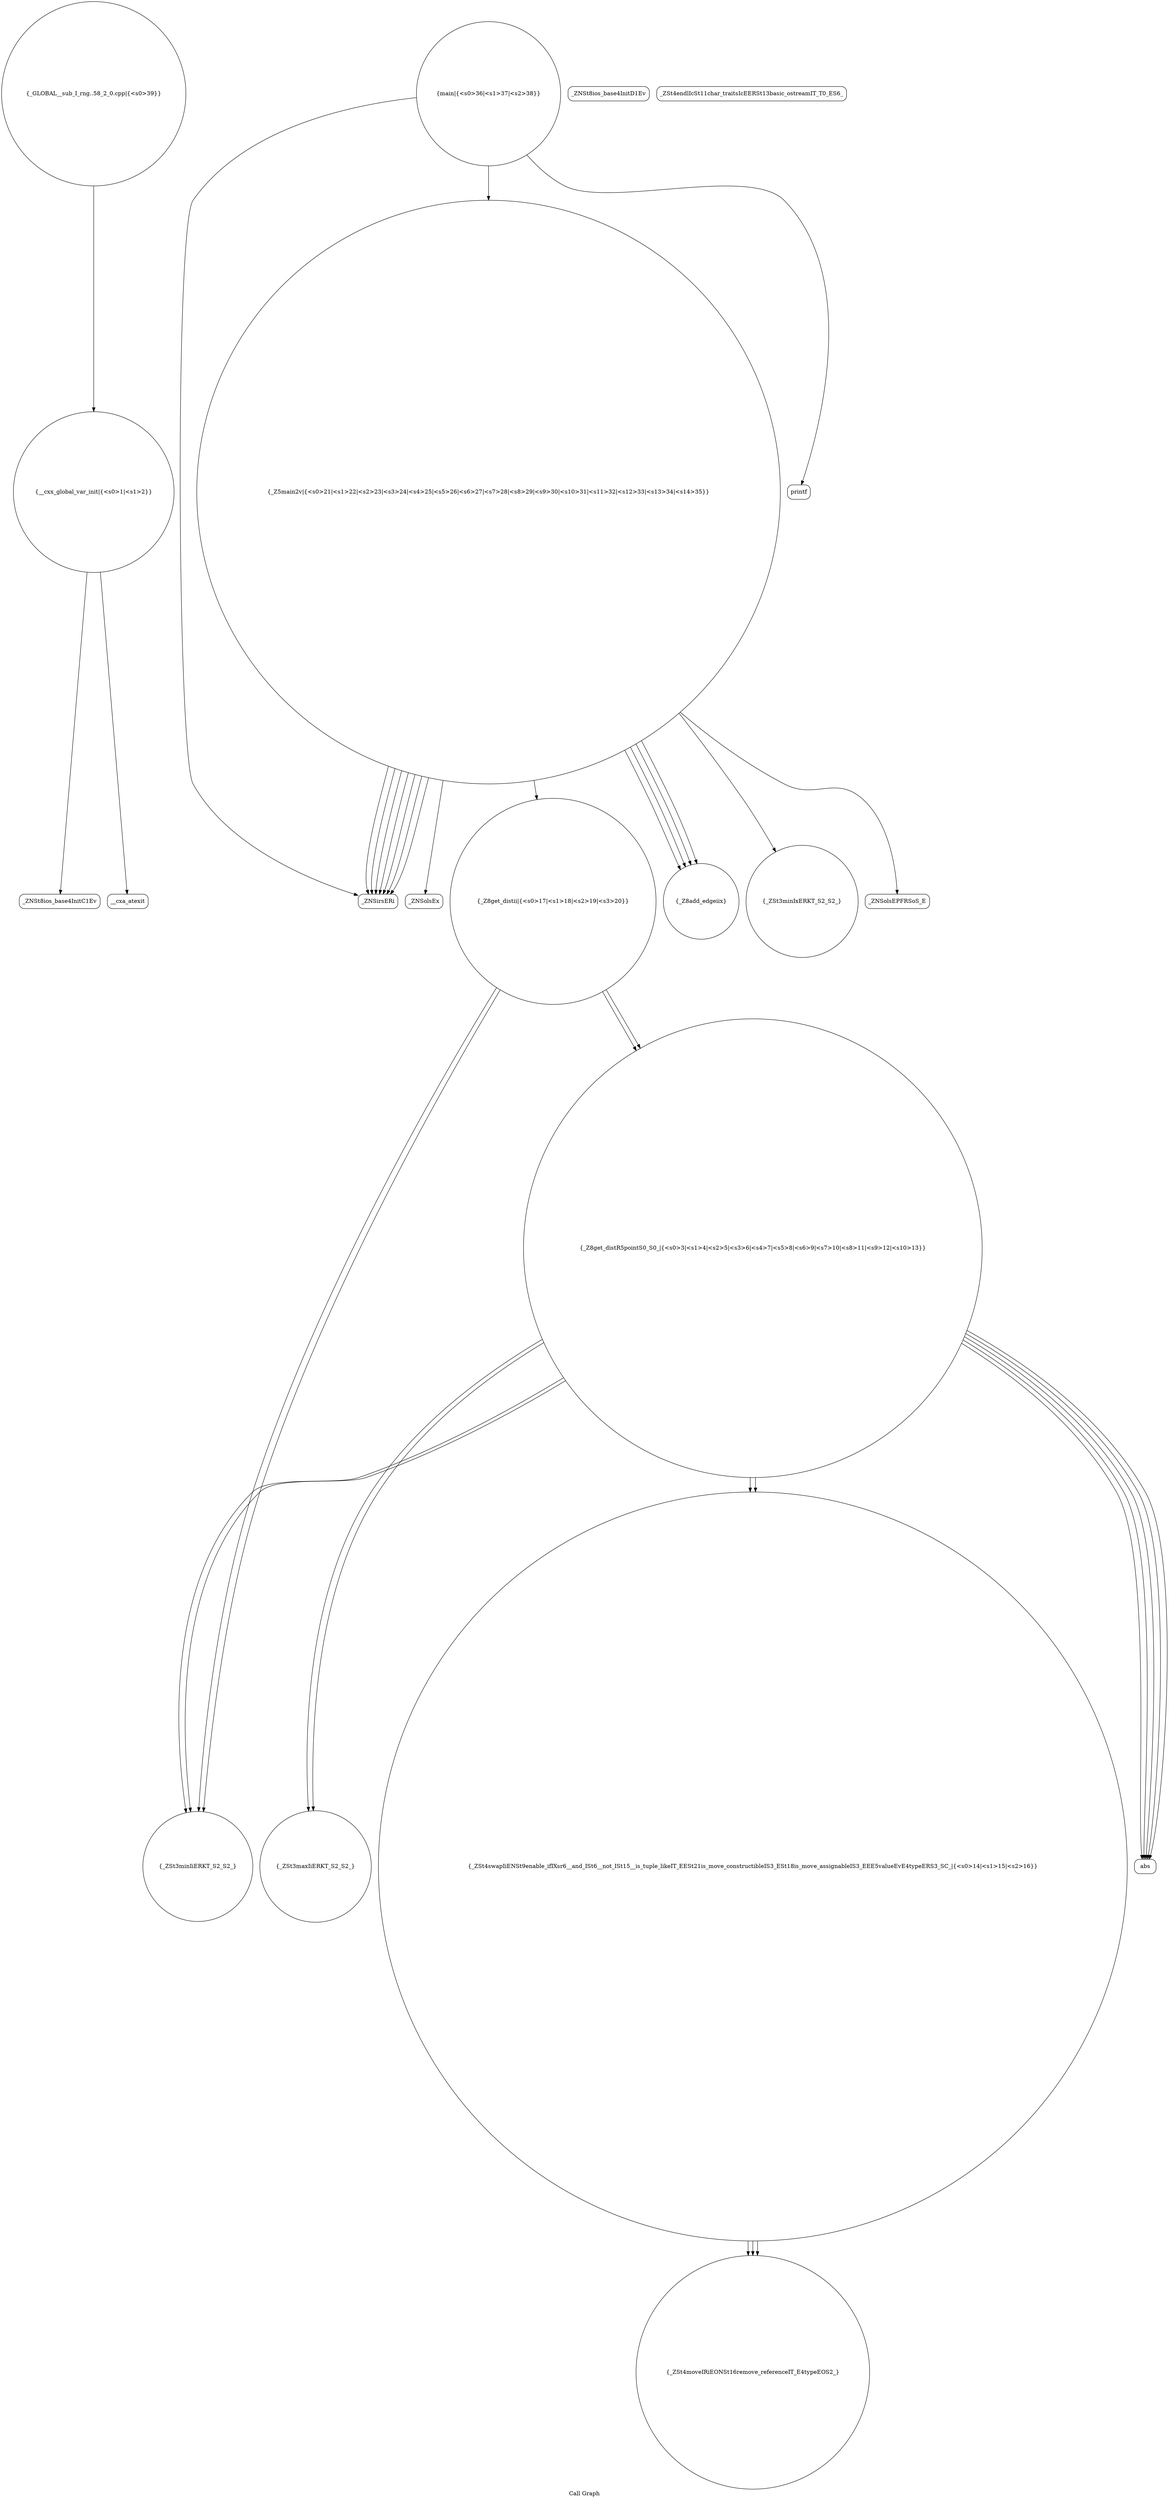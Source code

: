 digraph "Call Graph" {
	label="Call Graph";

	Node0x55fbdda2ad50 [shape=record,shape=circle,label="{__cxx_global_var_init|{<s0>1|<s1>2}}"];
	Node0x55fbdda2ad50:s0 -> Node0x55fbddad6d30[color=black];
	Node0x55fbdda2ad50:s1 -> Node0x55fbddad6e30[color=black];
	Node0x55fbddad7030 [shape=record,shape=circle,label="{_ZSt3maxIiERKT_S2_S2_}"];
	Node0x55fbddad73b0 [shape=record,shape=Mrecord,label="{_ZNSolsEx}"];
	Node0x55fbddad6db0 [shape=record,shape=Mrecord,label="{_ZNSt8ios_base4InitD1Ev}"];
	Node0x55fbddad7130 [shape=record,shape=circle,label="{_Z8get_distii|{<s0>17|<s1>18|<s2>19|<s3>20}}"];
	Node0x55fbddad7130:s0 -> Node0x55fbddad6eb0[color=black];
	Node0x55fbddad7130:s1 -> Node0x55fbddad6fb0[color=black];
	Node0x55fbddad7130:s2 -> Node0x55fbddad6eb0[color=black];
	Node0x55fbddad7130:s3 -> Node0x55fbddad6fb0[color=black];
	Node0x55fbddad74b0 [shape=record,shape=Mrecord,label="{_ZSt4endlIcSt11char_traitsIcEERSt13basic_ostreamIT_T0_ES6_}"];
	Node0x55fbddad6eb0 [shape=record,shape=circle,label="{_Z8get_distR5pointS0_S0_|{<s0>3|<s1>4|<s2>5|<s3>6|<s4>7|<s5>8|<s6>9|<s7>10|<s8>11|<s9>12|<s10>13}}"];
	Node0x55fbddad6eb0:s0 -> Node0x55fbddad6f30[color=black];
	Node0x55fbddad6eb0:s1 -> Node0x55fbddad6f30[color=black];
	Node0x55fbddad6eb0:s2 -> Node0x55fbddad70b0[color=black];
	Node0x55fbddad6eb0:s3 -> Node0x55fbddad70b0[color=black];
	Node0x55fbddad6eb0:s4 -> Node0x55fbddad7030[color=black];
	Node0x55fbddad6eb0:s5 -> Node0x55fbddad70b0[color=black];
	Node0x55fbddad6eb0:s6 -> Node0x55fbddad70b0[color=black];
	Node0x55fbddad6eb0:s7 -> Node0x55fbddad7030[color=black];
	Node0x55fbddad6eb0:s8 -> Node0x55fbddad6fb0[color=black];
	Node0x55fbddad6eb0:s9 -> Node0x55fbddad70b0[color=black];
	Node0x55fbddad6eb0:s10 -> Node0x55fbddad6fb0[color=black];
	Node0x55fbddad7230 [shape=record,shape=circle,label="{_Z5main2v|{<s0>21|<s1>22|<s2>23|<s3>24|<s4>25|<s5>26|<s6>27|<s7>28|<s8>29|<s9>30|<s10>31|<s11>32|<s12>33|<s13>34|<s14>35}}"];
	Node0x55fbddad7230:s0 -> Node0x55fbddad72b0[color=black];
	Node0x55fbddad7230:s1 -> Node0x55fbddad72b0[color=black];
	Node0x55fbddad7230:s2 -> Node0x55fbddad72b0[color=black];
	Node0x55fbddad7230:s3 -> Node0x55fbddad72b0[color=black];
	Node0x55fbddad7230:s4 -> Node0x55fbddad72b0[color=black];
	Node0x55fbddad7230:s5 -> Node0x55fbddad72b0[color=black];
	Node0x55fbddad7230:s6 -> Node0x55fbddad72b0[color=black];
	Node0x55fbddad7230:s7 -> Node0x55fbddad71b0[color=black];
	Node0x55fbddad7230:s8 -> Node0x55fbddad71b0[color=black];
	Node0x55fbddad7230:s9 -> Node0x55fbddad71b0[color=black];
	Node0x55fbddad7230:s10 -> Node0x55fbddad7130[color=black];
	Node0x55fbddad7230:s11 -> Node0x55fbddad71b0[color=black];
	Node0x55fbddad7230:s12 -> Node0x55fbddad7330[color=black];
	Node0x55fbddad7230:s13 -> Node0x55fbddad73b0[color=black];
	Node0x55fbddad7230:s14 -> Node0x55fbddad7430[color=black];
	Node0x55fbddad75b0 [shape=record,shape=Mrecord,label="{printf}"];
	Node0x55fbddad6fb0 [shape=record,shape=circle,label="{_ZSt3minIiERKT_S2_S2_}"];
	Node0x55fbddad7330 [shape=record,shape=circle,label="{_ZSt3minIxERKT_S2_S2_}"];
	Node0x55fbddad76b0 [shape=record,shape=circle,label="{_GLOBAL__sub_I_rng..58_2_0.cpp|{<s0>39}}"];
	Node0x55fbddad76b0:s0 -> Node0x55fbdda2ad50[color=black];
	Node0x55fbddad6d30 [shape=record,shape=Mrecord,label="{_ZNSt8ios_base4InitC1Ev}"];
	Node0x55fbddad70b0 [shape=record,shape=Mrecord,label="{abs}"];
	Node0x55fbddad7430 [shape=record,shape=Mrecord,label="{_ZNSolsEPFRSoS_E}"];
	Node0x55fbddad6e30 [shape=record,shape=Mrecord,label="{__cxa_atexit}"];
	Node0x55fbddad71b0 [shape=record,shape=circle,label="{_Z8add_edgeiix}"];
	Node0x55fbddad7530 [shape=record,shape=circle,label="{main|{<s0>36|<s1>37|<s2>38}}"];
	Node0x55fbddad7530:s0 -> Node0x55fbddad72b0[color=black];
	Node0x55fbddad7530:s1 -> Node0x55fbddad75b0[color=black];
	Node0x55fbddad7530:s2 -> Node0x55fbddad7230[color=black];
	Node0x55fbddad6f30 [shape=record,shape=circle,label="{_ZSt4swapIiENSt9enable_ifIXsr6__and_ISt6__not_ISt15__is_tuple_likeIT_EESt21is_move_constructibleIS3_ESt18is_move_assignableIS3_EEE5valueEvE4typeERS3_SC_|{<s0>14|<s1>15|<s2>16}}"];
	Node0x55fbddad6f30:s0 -> Node0x55fbddad7630[color=black];
	Node0x55fbddad6f30:s1 -> Node0x55fbddad7630[color=black];
	Node0x55fbddad6f30:s2 -> Node0x55fbddad7630[color=black];
	Node0x55fbddad72b0 [shape=record,shape=Mrecord,label="{_ZNSirsERi}"];
	Node0x55fbddad7630 [shape=record,shape=circle,label="{_ZSt4moveIRiEONSt16remove_referenceIT_E4typeEOS2_}"];
}
